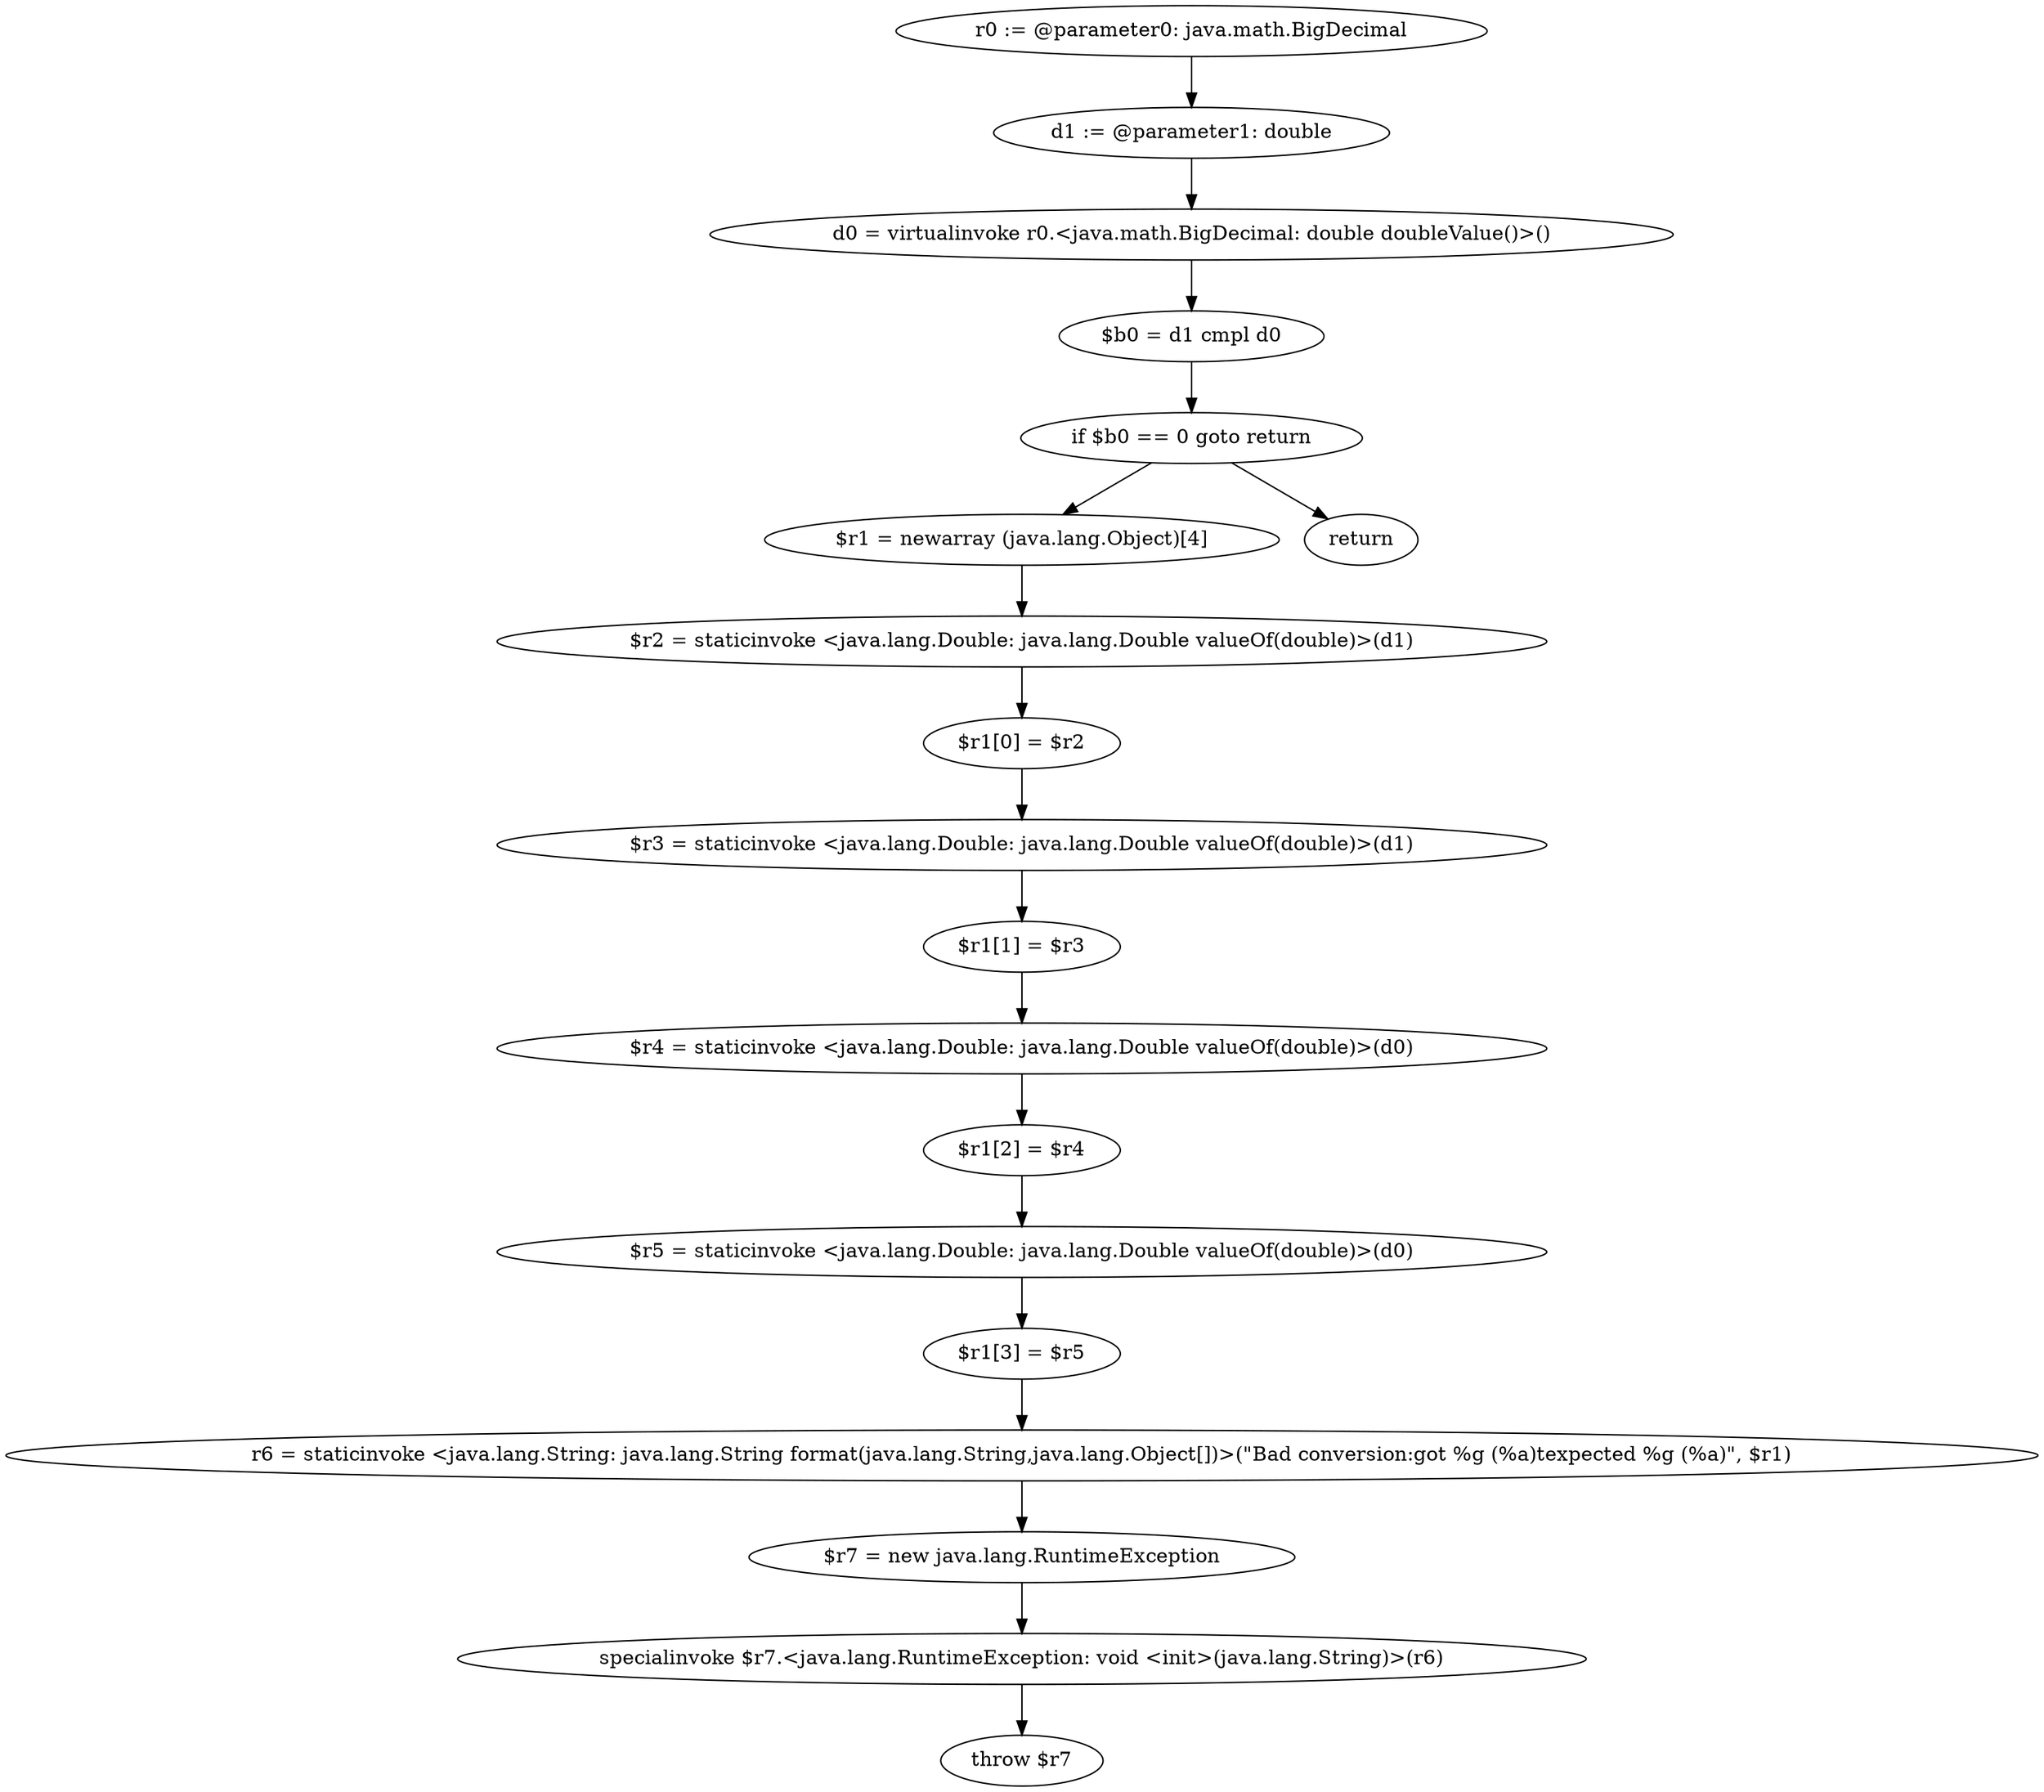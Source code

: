digraph "unitGraph" {
    "r0 := @parameter0: java.math.BigDecimal"
    "d1 := @parameter1: double"
    "d0 = virtualinvoke r0.<java.math.BigDecimal: double doubleValue()>()"
    "$b0 = d1 cmpl d0"
    "if $b0 == 0 goto return"
    "$r1 = newarray (java.lang.Object)[4]"
    "$r2 = staticinvoke <java.lang.Double: java.lang.Double valueOf(double)>(d1)"
    "$r1[0] = $r2"
    "$r3 = staticinvoke <java.lang.Double: java.lang.Double valueOf(double)>(d1)"
    "$r1[1] = $r3"
    "$r4 = staticinvoke <java.lang.Double: java.lang.Double valueOf(double)>(d0)"
    "$r1[2] = $r4"
    "$r5 = staticinvoke <java.lang.Double: java.lang.Double valueOf(double)>(d0)"
    "$r1[3] = $r5"
    "r6 = staticinvoke <java.lang.String: java.lang.String format(java.lang.String,java.lang.Object[])>(\"Bad conversion:got %g (%a)\texpected %g (%a)\", $r1)"
    "$r7 = new java.lang.RuntimeException"
    "specialinvoke $r7.<java.lang.RuntimeException: void <init>(java.lang.String)>(r6)"
    "throw $r7"
    "return"
    "r0 := @parameter0: java.math.BigDecimal"->"d1 := @parameter1: double";
    "d1 := @parameter1: double"->"d0 = virtualinvoke r0.<java.math.BigDecimal: double doubleValue()>()";
    "d0 = virtualinvoke r0.<java.math.BigDecimal: double doubleValue()>()"->"$b0 = d1 cmpl d0";
    "$b0 = d1 cmpl d0"->"if $b0 == 0 goto return";
    "if $b0 == 0 goto return"->"$r1 = newarray (java.lang.Object)[4]";
    "if $b0 == 0 goto return"->"return";
    "$r1 = newarray (java.lang.Object)[4]"->"$r2 = staticinvoke <java.lang.Double: java.lang.Double valueOf(double)>(d1)";
    "$r2 = staticinvoke <java.lang.Double: java.lang.Double valueOf(double)>(d1)"->"$r1[0] = $r2";
    "$r1[0] = $r2"->"$r3 = staticinvoke <java.lang.Double: java.lang.Double valueOf(double)>(d1)";
    "$r3 = staticinvoke <java.lang.Double: java.lang.Double valueOf(double)>(d1)"->"$r1[1] = $r3";
    "$r1[1] = $r3"->"$r4 = staticinvoke <java.lang.Double: java.lang.Double valueOf(double)>(d0)";
    "$r4 = staticinvoke <java.lang.Double: java.lang.Double valueOf(double)>(d0)"->"$r1[2] = $r4";
    "$r1[2] = $r4"->"$r5 = staticinvoke <java.lang.Double: java.lang.Double valueOf(double)>(d0)";
    "$r5 = staticinvoke <java.lang.Double: java.lang.Double valueOf(double)>(d0)"->"$r1[3] = $r5";
    "$r1[3] = $r5"->"r6 = staticinvoke <java.lang.String: java.lang.String format(java.lang.String,java.lang.Object[])>(\"Bad conversion:got %g (%a)\texpected %g (%a)\", $r1)";
    "r6 = staticinvoke <java.lang.String: java.lang.String format(java.lang.String,java.lang.Object[])>(\"Bad conversion:got %g (%a)\texpected %g (%a)\", $r1)"->"$r7 = new java.lang.RuntimeException";
    "$r7 = new java.lang.RuntimeException"->"specialinvoke $r7.<java.lang.RuntimeException: void <init>(java.lang.String)>(r6)";
    "specialinvoke $r7.<java.lang.RuntimeException: void <init>(java.lang.String)>(r6)"->"throw $r7";
}
